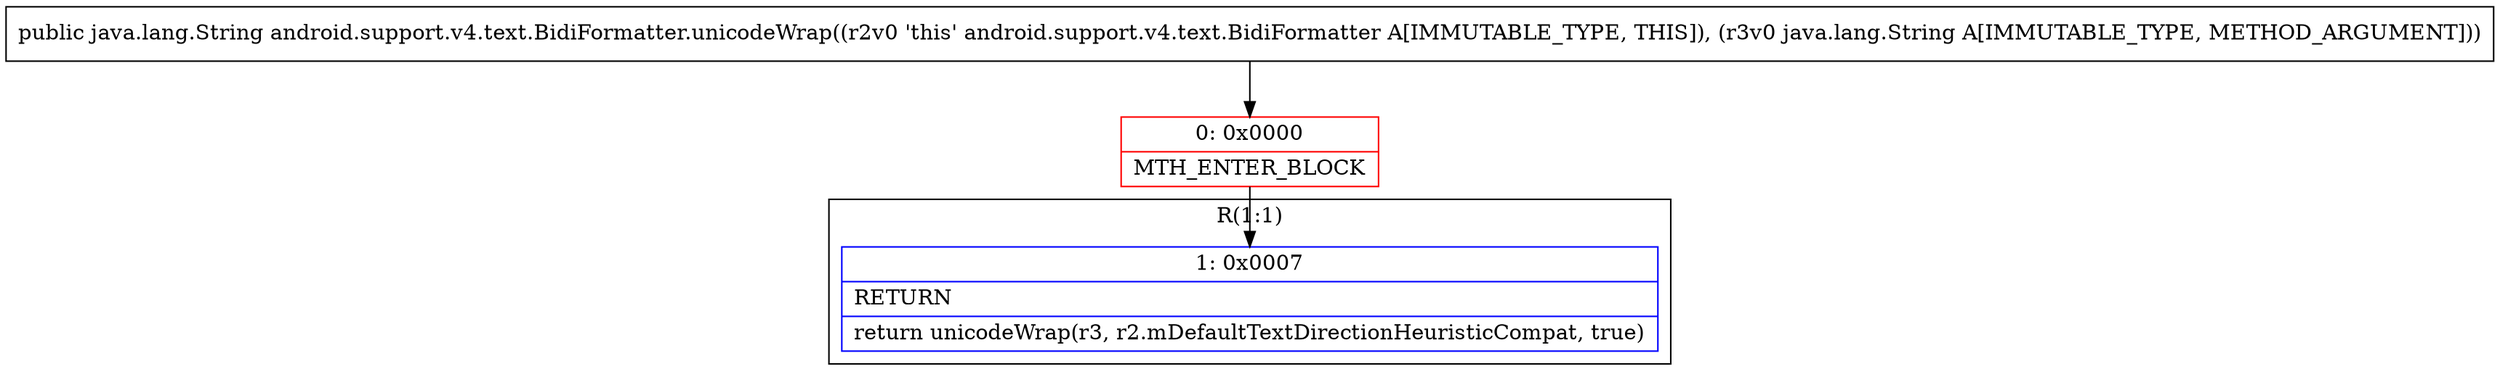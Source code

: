 digraph "CFG forandroid.support.v4.text.BidiFormatter.unicodeWrap(Ljava\/lang\/String;)Ljava\/lang\/String;" {
subgraph cluster_Region_618482443 {
label = "R(1:1)";
node [shape=record,color=blue];
Node_1 [shape=record,label="{1\:\ 0x0007|RETURN\l|return unicodeWrap(r3, r2.mDefaultTextDirectionHeuristicCompat, true)\l}"];
}
Node_0 [shape=record,color=red,label="{0\:\ 0x0000|MTH_ENTER_BLOCK\l}"];
MethodNode[shape=record,label="{public java.lang.String android.support.v4.text.BidiFormatter.unicodeWrap((r2v0 'this' android.support.v4.text.BidiFormatter A[IMMUTABLE_TYPE, THIS]), (r3v0 java.lang.String A[IMMUTABLE_TYPE, METHOD_ARGUMENT])) }"];
MethodNode -> Node_0;
Node_0 -> Node_1;
}

